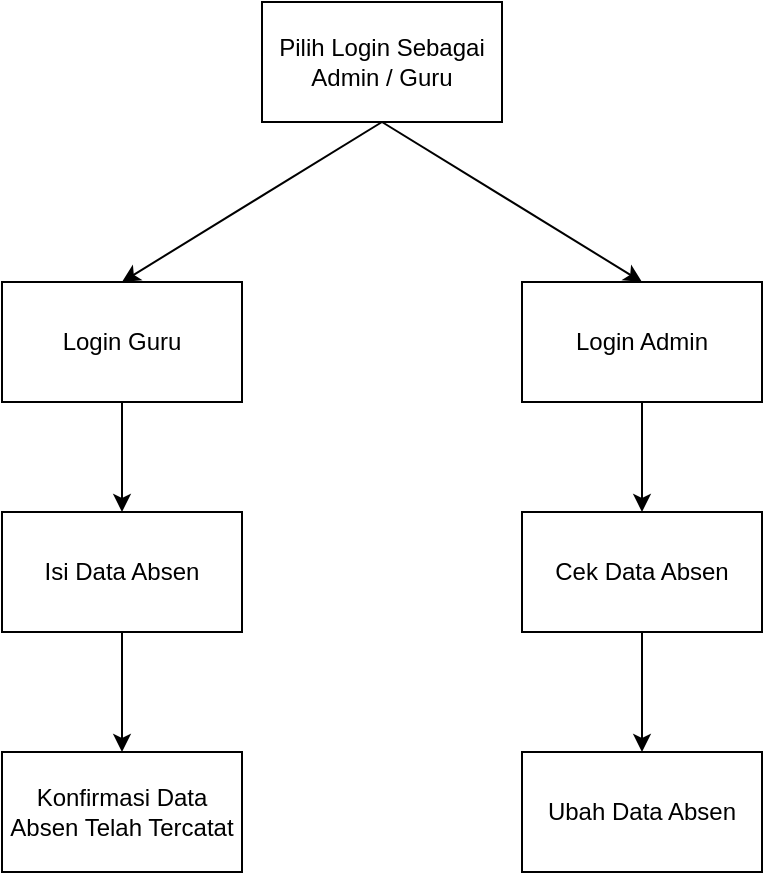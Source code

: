 <mxfile version="26.1.1">
  <diagram name="Page-1" id="IDXb1RrSlI-lv_v0sqEj">
    <mxGraphModel dx="1114" dy="705" grid="1" gridSize="10" guides="1" tooltips="1" connect="1" arrows="1" fold="1" page="1" pageScale="1" pageWidth="1100" pageHeight="850" math="0" shadow="0">
      <root>
        <mxCell id="0" />
        <mxCell id="1" parent="0" />
        <mxCell id="THgWJ43wrbilAP8gmYvI-1" value="Pilih Login Sebagai Admin / Guru" style="rounded=0;whiteSpace=wrap;html=1;" vertex="1" parent="1">
          <mxGeometry x="490" y="330" width="120" height="60" as="geometry" />
        </mxCell>
        <mxCell id="THgWJ43wrbilAP8gmYvI-14" style="edgeStyle=orthogonalEdgeStyle;rounded=0;orthogonalLoop=1;jettySize=auto;html=1;exitX=0.5;exitY=1;exitDx=0;exitDy=0;entryX=0.5;entryY=0;entryDx=0;entryDy=0;" edge="1" parent="1" source="THgWJ43wrbilAP8gmYvI-2" target="THgWJ43wrbilAP8gmYvI-4">
          <mxGeometry relative="1" as="geometry" />
        </mxCell>
        <mxCell id="THgWJ43wrbilAP8gmYvI-2" value="Login Guru" style="rounded=0;whiteSpace=wrap;html=1;" vertex="1" parent="1">
          <mxGeometry x="360" y="470" width="120" height="60" as="geometry" />
        </mxCell>
        <mxCell id="THgWJ43wrbilAP8gmYvI-12" style="edgeStyle=orthogonalEdgeStyle;rounded=0;orthogonalLoop=1;jettySize=auto;html=1;exitX=0.5;exitY=1;exitDx=0;exitDy=0;entryX=0.5;entryY=0;entryDx=0;entryDy=0;" edge="1" parent="1" source="THgWJ43wrbilAP8gmYvI-3" target="THgWJ43wrbilAP8gmYvI-6">
          <mxGeometry relative="1" as="geometry" />
        </mxCell>
        <mxCell id="THgWJ43wrbilAP8gmYvI-3" value="Login Admin" style="rounded=0;whiteSpace=wrap;html=1;" vertex="1" parent="1">
          <mxGeometry x="620" y="470" width="120" height="60" as="geometry" />
        </mxCell>
        <mxCell id="THgWJ43wrbilAP8gmYvI-15" style="edgeStyle=orthogonalEdgeStyle;rounded=0;orthogonalLoop=1;jettySize=auto;html=1;exitX=0.5;exitY=1;exitDx=0;exitDy=0;entryX=0.5;entryY=0;entryDx=0;entryDy=0;" edge="1" parent="1" source="THgWJ43wrbilAP8gmYvI-4" target="THgWJ43wrbilAP8gmYvI-5">
          <mxGeometry relative="1" as="geometry" />
        </mxCell>
        <mxCell id="THgWJ43wrbilAP8gmYvI-4" value="Isi Data Absen" style="rounded=0;whiteSpace=wrap;html=1;" vertex="1" parent="1">
          <mxGeometry x="360" y="585" width="120" height="60" as="geometry" />
        </mxCell>
        <mxCell id="THgWJ43wrbilAP8gmYvI-5" value="Konfirmasi Data Absen Telah Tercatat" style="rounded=0;whiteSpace=wrap;html=1;" vertex="1" parent="1">
          <mxGeometry x="360" y="705" width="120" height="60" as="geometry" />
        </mxCell>
        <mxCell id="THgWJ43wrbilAP8gmYvI-13" style="edgeStyle=orthogonalEdgeStyle;rounded=0;orthogonalLoop=1;jettySize=auto;html=1;exitX=0.5;exitY=1;exitDx=0;exitDy=0;entryX=0.5;entryY=0;entryDx=0;entryDy=0;" edge="1" parent="1" source="THgWJ43wrbilAP8gmYvI-6" target="THgWJ43wrbilAP8gmYvI-7">
          <mxGeometry relative="1" as="geometry" />
        </mxCell>
        <mxCell id="THgWJ43wrbilAP8gmYvI-6" value="Cek Data Absen" style="rounded=0;whiteSpace=wrap;html=1;" vertex="1" parent="1">
          <mxGeometry x="620" y="585" width="120" height="60" as="geometry" />
        </mxCell>
        <mxCell id="THgWJ43wrbilAP8gmYvI-7" value="Ubah Data Absen" style="rounded=0;whiteSpace=wrap;html=1;" vertex="1" parent="1">
          <mxGeometry x="620" y="705" width="120" height="60" as="geometry" />
        </mxCell>
        <mxCell id="THgWJ43wrbilAP8gmYvI-10" value="" style="endArrow=none;startArrow=classic;html=1;rounded=0;entryX=0.5;entryY=1;entryDx=0;entryDy=0;exitX=0.5;exitY=0;exitDx=0;exitDy=0;startFill=1;" edge="1" parent="1" source="THgWJ43wrbilAP8gmYvI-2" target="THgWJ43wrbilAP8gmYvI-1">
          <mxGeometry width="50" height="50" relative="1" as="geometry">
            <mxPoint x="520" y="530" as="sourcePoint" />
            <mxPoint x="570" y="480" as="targetPoint" />
            <Array as="points" />
          </mxGeometry>
        </mxCell>
        <mxCell id="THgWJ43wrbilAP8gmYvI-11" value="" style="endArrow=none;startArrow=classic;html=1;rounded=0;exitX=0.5;exitY=0;exitDx=0;exitDy=0;startFill=1;" edge="1" parent="1" source="THgWJ43wrbilAP8gmYvI-3">
          <mxGeometry width="50" height="50" relative="1" as="geometry">
            <mxPoint x="440" y="480" as="sourcePoint" />
            <mxPoint x="550" y="390" as="targetPoint" />
            <Array as="points" />
          </mxGeometry>
        </mxCell>
      </root>
    </mxGraphModel>
  </diagram>
</mxfile>
